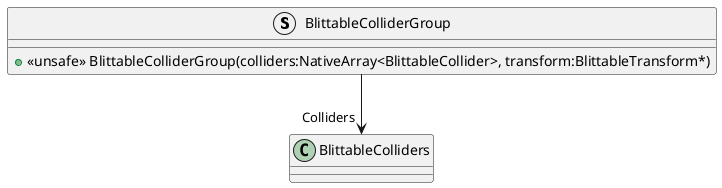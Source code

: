 @startuml
struct BlittableColliderGroup {
    + <<unsafe>> BlittableColliderGroup(colliders:NativeArray<BlittableCollider>, transform:BlittableTransform*)
}
BlittableColliderGroup --> "Colliders" BlittableColliders
@enduml
